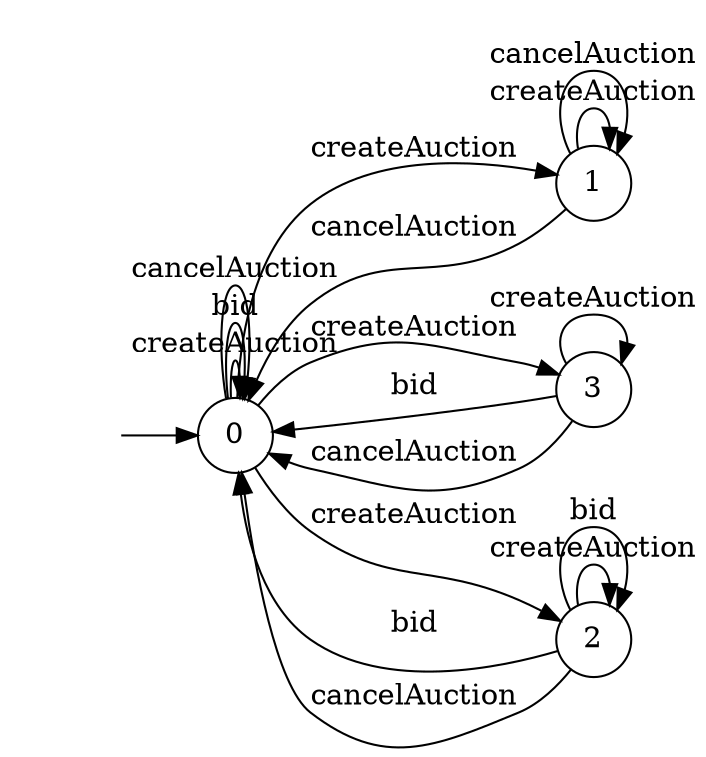 digraph "./InvConPlus/Dapp-Automata-data/result/model/0x1f52b87c3503e537853e160adbf7e330ea0be7c4/SaleClockAuction/FSM-3" {
	graph [rankdir=LR]
	"" [label="" shape=plaintext]
	0 [label=0 shape=circle]
	1 [label=1 shape=circle]
	3 [label=3 shape=circle]
	2 [label=2 shape=circle]
	"" -> 0 [label=""]
	0 -> 0 [label=createAuction]
	0 -> 1 [label=createAuction]
	0 -> 3 [label=createAuction]
	0 -> 2 [label=createAuction]
	0 -> 0 [label=bid]
	0 -> 0 [label=cancelAuction]
	3 -> 3 [label=createAuction]
	3 -> 0 [label=bid]
	3 -> 0 [label=cancelAuction]
	2 -> 2 [label=createAuction]
	2 -> 0 [label=bid]
	2 -> 2 [label=bid]
	2 -> 0 [label=cancelAuction]
	1 -> 1 [label=createAuction]
	1 -> 0 [label=cancelAuction]
	1 -> 1 [label=cancelAuction]
}
